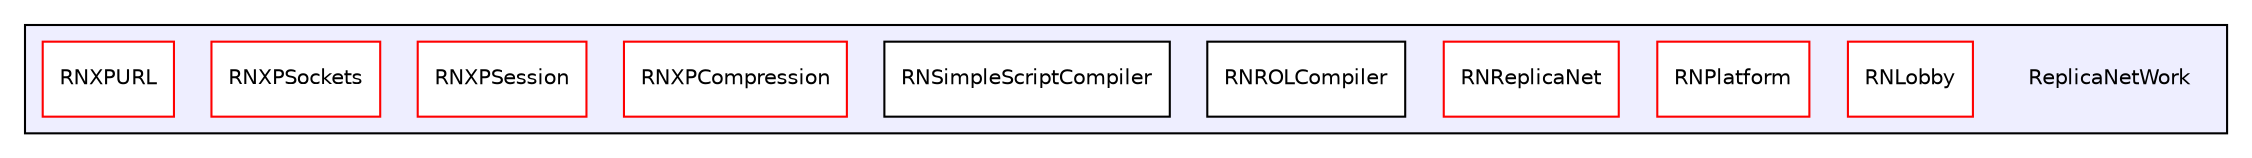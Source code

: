 digraph "ReplicaNetWork" {
  compound=true
  node [ fontsize="10", fontname="Helvetica"];
  edge [ labelfontsize="10", labelfontname="Helvetica"];
  subgraph clusterdir_aef0490a20352b28c05403be9f6bb4e5 {
    graph [ bgcolor="#eeeeff", pencolor="black", label="" URL="dir_aef0490a20352b28c05403be9f6bb4e5.html"];
    dir_aef0490a20352b28c05403be9f6bb4e5 [shape=plaintext label="ReplicaNetWork"];
    dir_cbc2550a5c35ce96404ea0b8e0b88bcb [shape=box label="RNLobby" color="red" fillcolor="white" style="filled" URL="dir_cbc2550a5c35ce96404ea0b8e0b88bcb.html"];
    dir_2983781891bf6956e2c75bad204293ba [shape=box label="RNPlatform" color="red" fillcolor="white" style="filled" URL="dir_2983781891bf6956e2c75bad204293ba.html"];
    dir_b5f8825fabca75f2ca7a1fa69938067a [shape=box label="RNReplicaNet" color="red" fillcolor="white" style="filled" URL="dir_b5f8825fabca75f2ca7a1fa69938067a.html"];
    dir_8ecd172a41e41bef4d28448fb1c95453 [shape=box label="RNROLCompiler" color="black" fillcolor="white" style="filled" URL="dir_8ecd172a41e41bef4d28448fb1c95453.html"];
    dir_1cc5ceacbe854efc3881eea4997f3516 [shape=box label="RNSimpleScriptCompiler" color="black" fillcolor="white" style="filled" URL="dir_1cc5ceacbe854efc3881eea4997f3516.html"];
    dir_a24cf73c8e128070133d129da6de76f0 [shape=box label="RNXPCompression" color="red" fillcolor="white" style="filled" URL="dir_a24cf73c8e128070133d129da6de76f0.html"];
    dir_a9d65548928f9648aa6094d5ef2da1b8 [shape=box label="RNXPSession" color="red" fillcolor="white" style="filled" URL="dir_a9d65548928f9648aa6094d5ef2da1b8.html"];
    dir_cfe2b1791ed6b4b07b7dd915e5ecae07 [shape=box label="RNXPSockets" color="red" fillcolor="white" style="filled" URL="dir_cfe2b1791ed6b4b07b7dd915e5ecae07.html"];
    dir_8df6b0eec2f2ee09c20bf0ea4a2155ac [shape=box label="RNXPURL" color="red" fillcolor="white" style="filled" URL="dir_8df6b0eec2f2ee09c20bf0ea4a2155ac.html"];
  }
}
